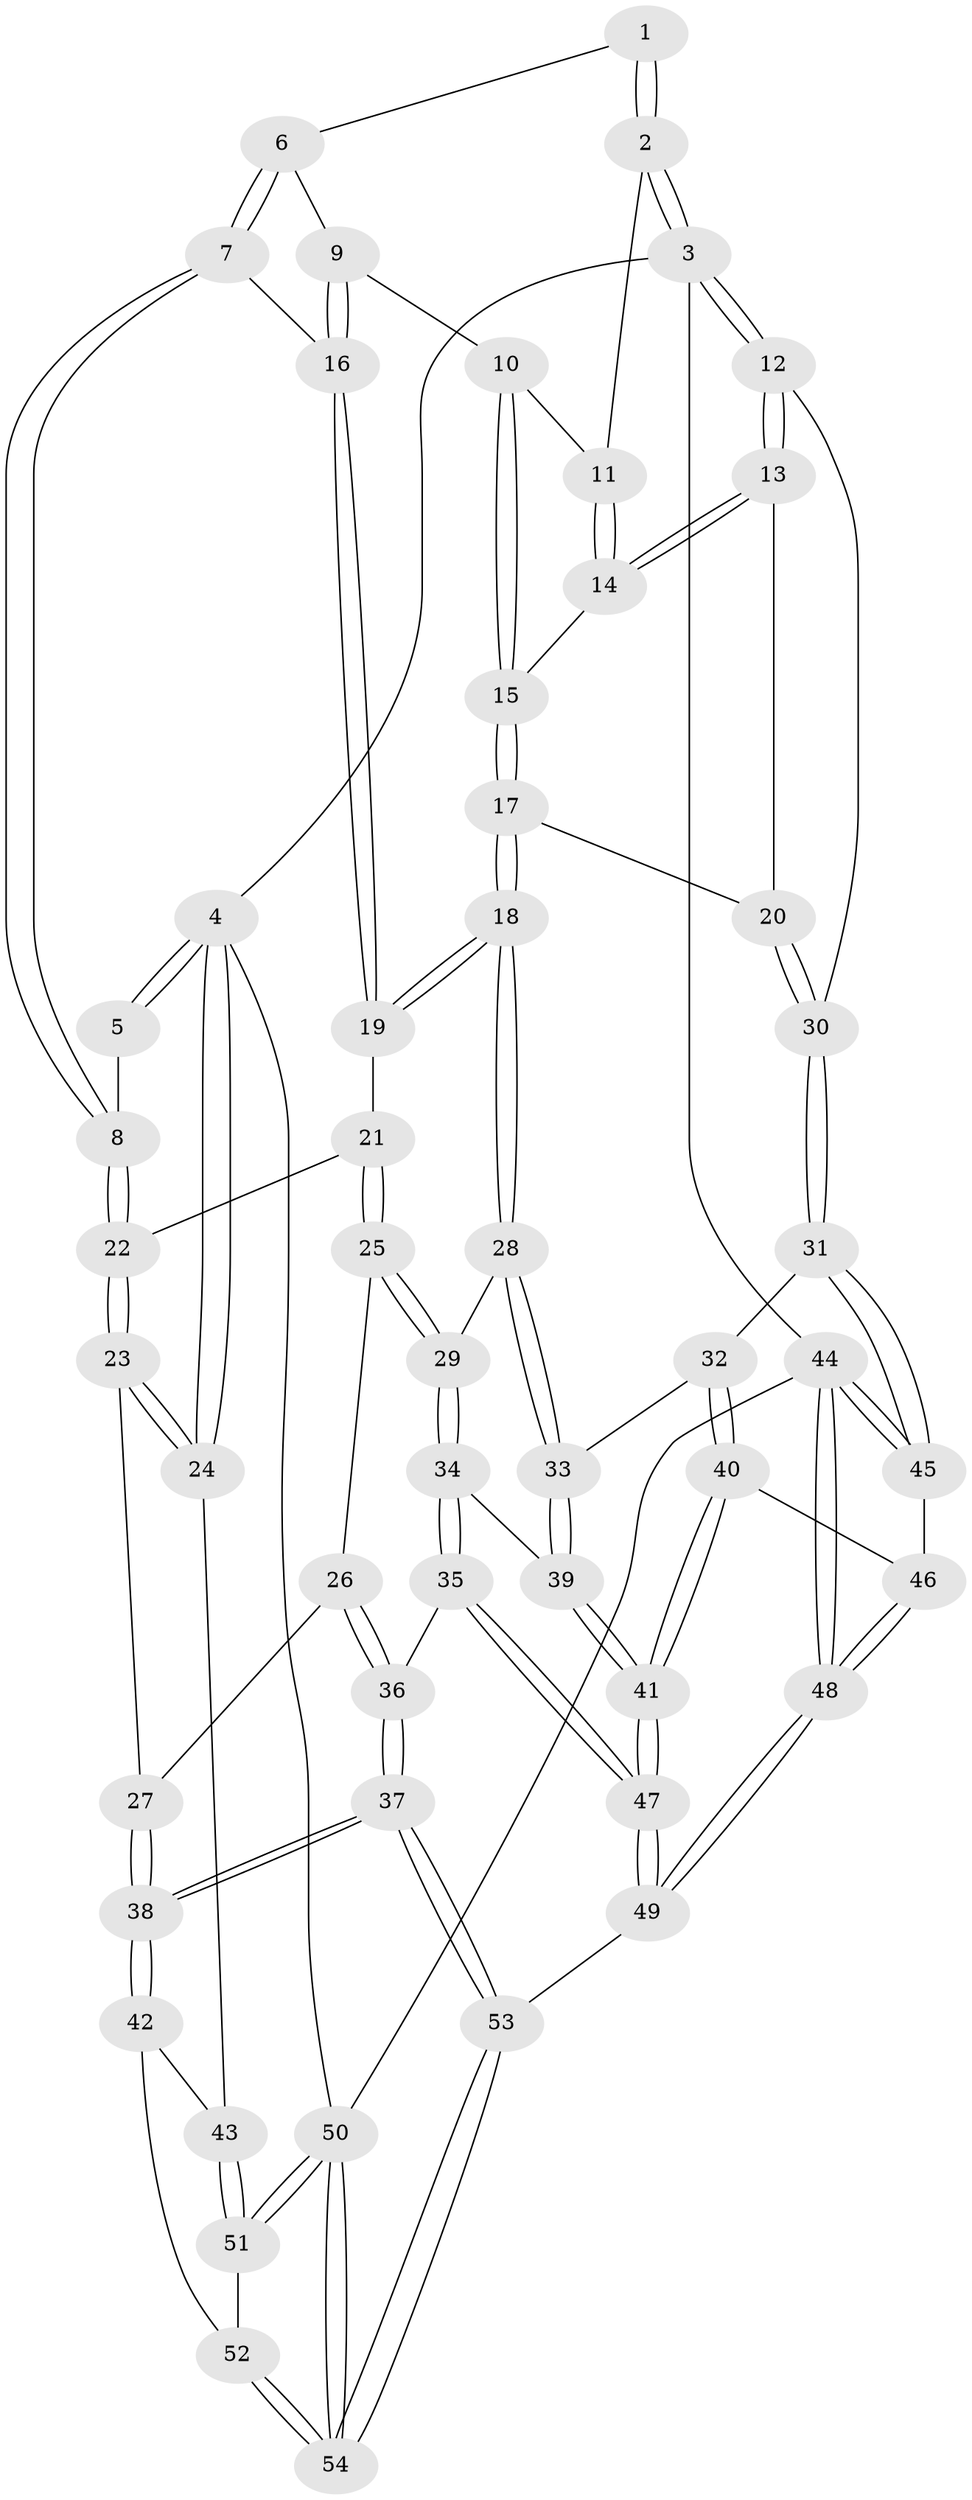 // Generated by graph-tools (version 1.1) at 2025/11/02/27/25 16:11:58]
// undirected, 54 vertices, 132 edges
graph export_dot {
graph [start="1"]
  node [color=gray90,style=filled];
  1 [pos="+0.245497510495561+0"];
  2 [pos="+0.7719565323833851+0"];
  3 [pos="+1+0"];
  4 [pos="+0+0"];
  5 [pos="+0.1906413945371599+0"];
  6 [pos="+0.510500522086283+0.1061631829069817"];
  7 [pos="+0.4033787157214715+0.1675647559201651"];
  8 [pos="+0.2606503686277743+0.2144602408544849"];
  9 [pos="+0.6518301571731642+0.09379188784801841"];
  10 [pos="+0.6707578590100381+0.07553312699479375"];
  11 [pos="+0.7642648689104943+0"];
  12 [pos="+1+0.3052854942755214"];
  13 [pos="+0.9468251761378096+0.23785925884387044"];
  14 [pos="+0.9192179666722086+0.21722034819898506"];
  15 [pos="+0.7751339216018928+0.24702277586386673"];
  16 [pos="+0.5990970259229614+0.2235019710037508"];
  17 [pos="+0.7338806633518349+0.4180243263193379"];
  18 [pos="+0.7032838840791722+0.4293610662252032"];
  19 [pos="+0.5781866314438872+0.3306744525680092"];
  20 [pos="+0.7787260370199584+0.4217592562322544"];
  21 [pos="+0.3908163920424103+0.36020318905341664"];
  22 [pos="+0.25875383892611176+0.22639783221792403"];
  23 [pos="+0+0.4459259598649779"];
  24 [pos="+0+0.44610576208677777"];
  25 [pos="+0.3888947985554005+0.4430896053396783"];
  26 [pos="+0.28306985050523265+0.5372948793393257"];
  27 [pos="+0.157455597255693+0.5361169509097589"];
  28 [pos="+0.667142899839745+0.5354418886112006"];
  29 [pos="+0.44301224423297547+0.525030613934473"];
  30 [pos="+1+0.574483842266714"];
  31 [pos="+1+0.5764768481493713"];
  32 [pos="+0.7337125176465545+0.6151847289253436"];
  33 [pos="+0.669142259538058+0.5564322589079572"];
  34 [pos="+0.4360273857908215+0.7410022700772037"];
  35 [pos="+0.3539201878832342+0.7883917693230501"];
  36 [pos="+0.34566337895226423+0.7885911989313041"];
  37 [pos="+0.30473697722013926+0.8018069016283501"];
  38 [pos="+0.296781714508444+0.8007009045607065"];
  39 [pos="+0.5447874396739659+0.7399468351160653"];
  40 [pos="+0.8036424352450667+0.8001643148126674"];
  41 [pos="+0.651163512779247+0.8299916836361663"];
  42 [pos="+0.22416634173675232+0.8053541964275975"];
  43 [pos="+0+0.6623892081576567"];
  44 [pos="+1+1"];
  45 [pos="+1+0.6074254989333028"];
  46 [pos="+0.8216784816562529+0.8057247824064055"];
  47 [pos="+0.5790666317484445+1"];
  48 [pos="+0.9695518287847468+1"];
  49 [pos="+0.5840151000611882+1"];
  50 [pos="+0+1"];
  51 [pos="+0+1"];
  52 [pos="+0.16945716430234614+0.8794726012545508"];
  53 [pos="+0.23156563110254663+1"];
  54 [pos="+0+1"];
  1 -- 2;
  1 -- 2;
  1 -- 6;
  2 -- 3;
  2 -- 3;
  2 -- 11;
  3 -- 4;
  3 -- 12;
  3 -- 12;
  3 -- 44;
  4 -- 5;
  4 -- 5;
  4 -- 24;
  4 -- 24;
  4 -- 50;
  5 -- 8;
  6 -- 7;
  6 -- 7;
  6 -- 9;
  7 -- 8;
  7 -- 8;
  7 -- 16;
  8 -- 22;
  8 -- 22;
  9 -- 10;
  9 -- 16;
  9 -- 16;
  10 -- 11;
  10 -- 15;
  10 -- 15;
  11 -- 14;
  11 -- 14;
  12 -- 13;
  12 -- 13;
  12 -- 30;
  13 -- 14;
  13 -- 14;
  13 -- 20;
  14 -- 15;
  15 -- 17;
  15 -- 17;
  16 -- 19;
  16 -- 19;
  17 -- 18;
  17 -- 18;
  17 -- 20;
  18 -- 19;
  18 -- 19;
  18 -- 28;
  18 -- 28;
  19 -- 21;
  20 -- 30;
  20 -- 30;
  21 -- 22;
  21 -- 25;
  21 -- 25;
  22 -- 23;
  22 -- 23;
  23 -- 24;
  23 -- 24;
  23 -- 27;
  24 -- 43;
  25 -- 26;
  25 -- 29;
  25 -- 29;
  26 -- 27;
  26 -- 36;
  26 -- 36;
  27 -- 38;
  27 -- 38;
  28 -- 29;
  28 -- 33;
  28 -- 33;
  29 -- 34;
  29 -- 34;
  30 -- 31;
  30 -- 31;
  31 -- 32;
  31 -- 45;
  31 -- 45;
  32 -- 33;
  32 -- 40;
  32 -- 40;
  33 -- 39;
  33 -- 39;
  34 -- 35;
  34 -- 35;
  34 -- 39;
  35 -- 36;
  35 -- 47;
  35 -- 47;
  36 -- 37;
  36 -- 37;
  37 -- 38;
  37 -- 38;
  37 -- 53;
  37 -- 53;
  38 -- 42;
  38 -- 42;
  39 -- 41;
  39 -- 41;
  40 -- 41;
  40 -- 41;
  40 -- 46;
  41 -- 47;
  41 -- 47;
  42 -- 43;
  42 -- 52;
  43 -- 51;
  43 -- 51;
  44 -- 45;
  44 -- 45;
  44 -- 48;
  44 -- 48;
  44 -- 50;
  45 -- 46;
  46 -- 48;
  46 -- 48;
  47 -- 49;
  47 -- 49;
  48 -- 49;
  48 -- 49;
  49 -- 53;
  50 -- 51;
  50 -- 51;
  50 -- 54;
  50 -- 54;
  51 -- 52;
  52 -- 54;
  52 -- 54;
  53 -- 54;
  53 -- 54;
}

